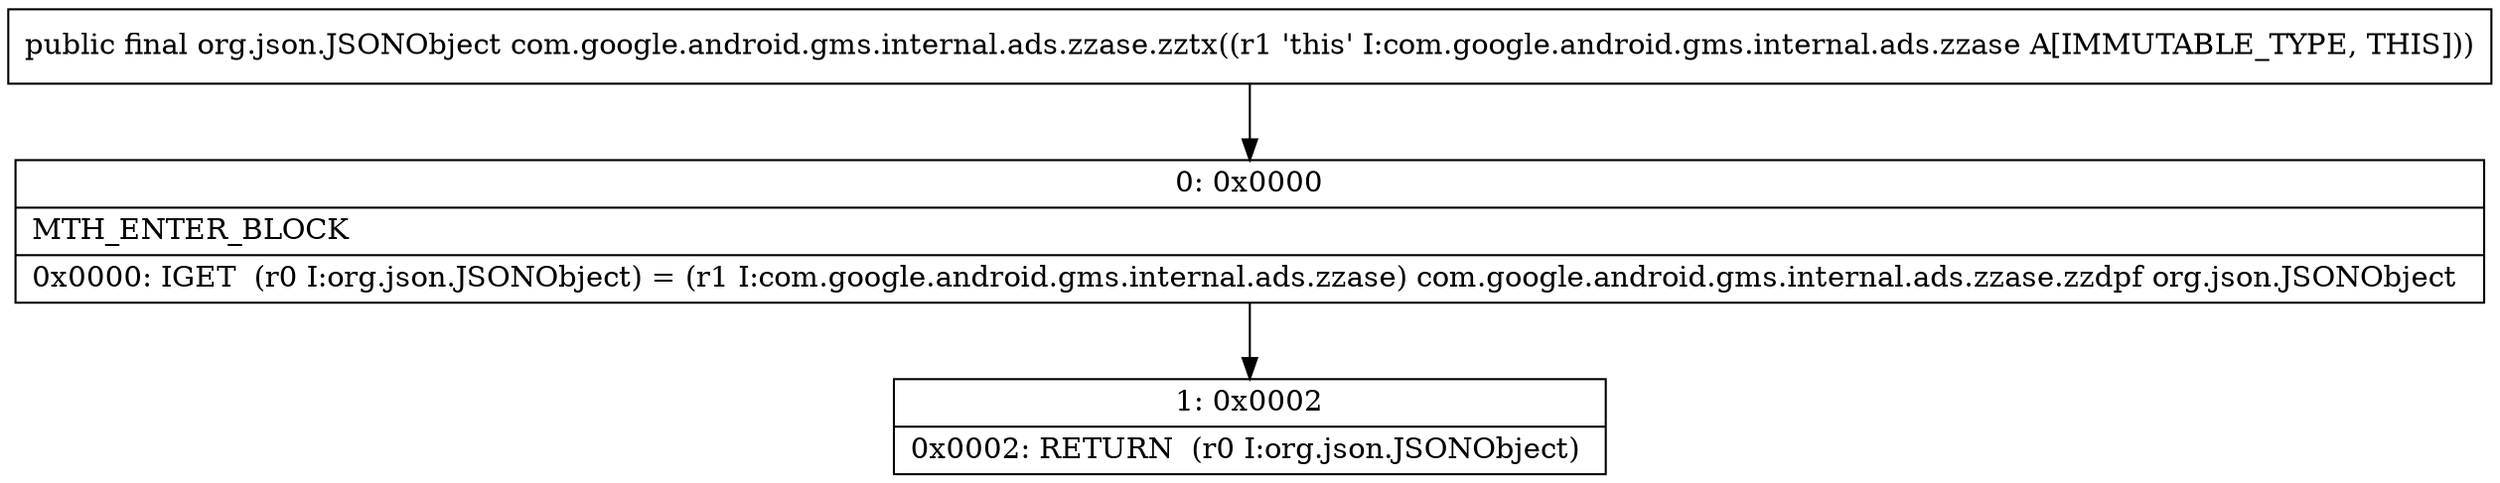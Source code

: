 digraph "CFG forcom.google.android.gms.internal.ads.zzase.zztx()Lorg\/json\/JSONObject;" {
Node_0 [shape=record,label="{0\:\ 0x0000|MTH_ENTER_BLOCK\l|0x0000: IGET  (r0 I:org.json.JSONObject) = (r1 I:com.google.android.gms.internal.ads.zzase) com.google.android.gms.internal.ads.zzase.zzdpf org.json.JSONObject \l}"];
Node_1 [shape=record,label="{1\:\ 0x0002|0x0002: RETURN  (r0 I:org.json.JSONObject) \l}"];
MethodNode[shape=record,label="{public final org.json.JSONObject com.google.android.gms.internal.ads.zzase.zztx((r1 'this' I:com.google.android.gms.internal.ads.zzase A[IMMUTABLE_TYPE, THIS])) }"];
MethodNode -> Node_0;
Node_0 -> Node_1;
}

